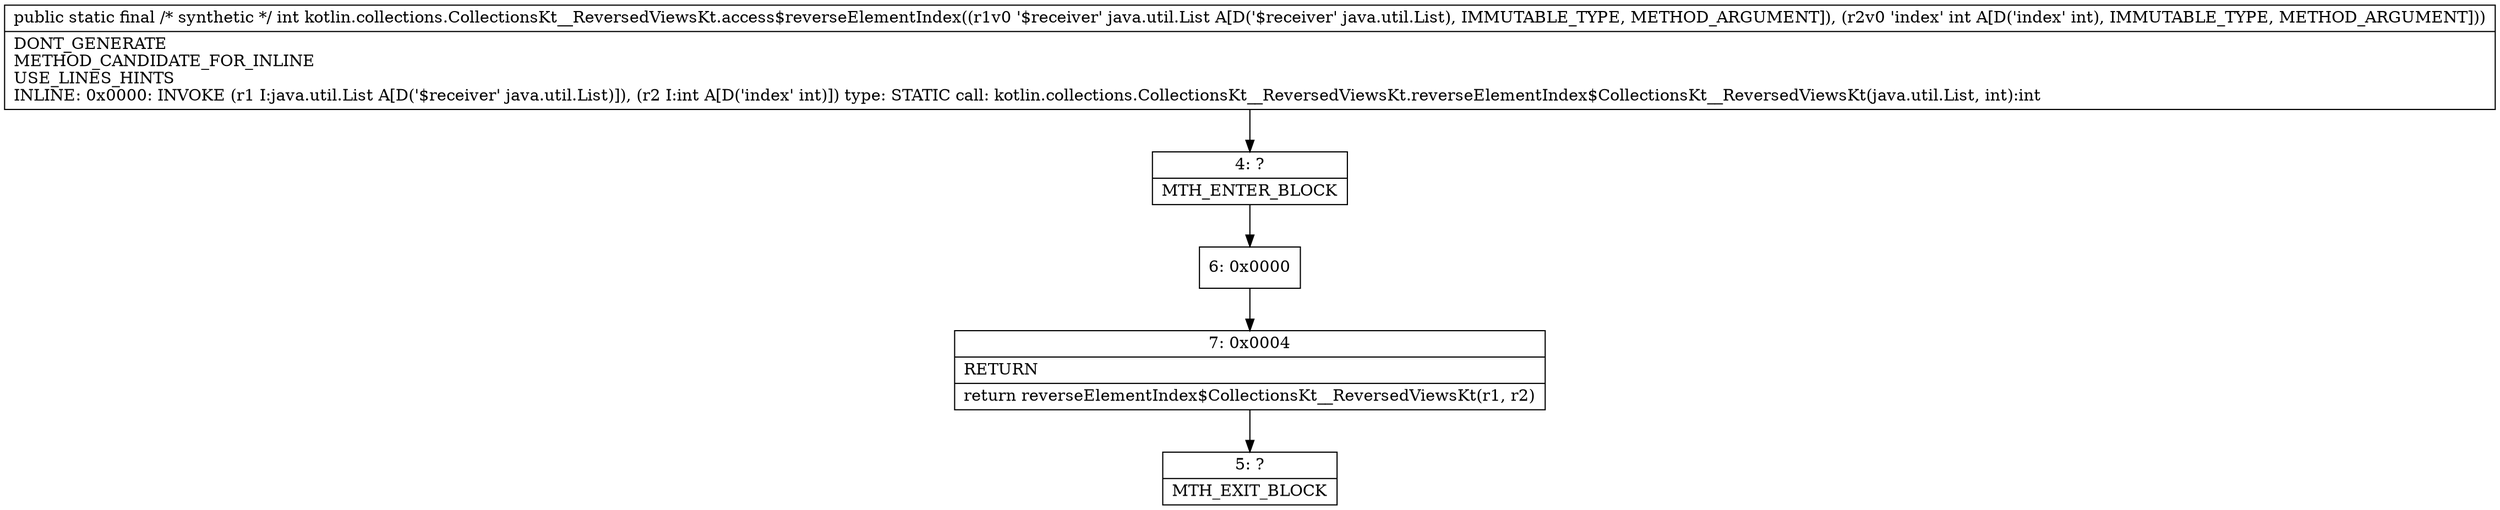 digraph "CFG forkotlin.collections.CollectionsKt__ReversedViewsKt.access$reverseElementIndex(Ljava\/util\/List;I)I" {
Node_4 [shape=record,label="{4\:\ ?|MTH_ENTER_BLOCK\l}"];
Node_6 [shape=record,label="{6\:\ 0x0000}"];
Node_7 [shape=record,label="{7\:\ 0x0004|RETURN\l|return reverseElementIndex$CollectionsKt__ReversedViewsKt(r1, r2)\l}"];
Node_5 [shape=record,label="{5\:\ ?|MTH_EXIT_BLOCK\l}"];
MethodNode[shape=record,label="{public static final \/* synthetic *\/ int kotlin.collections.CollectionsKt__ReversedViewsKt.access$reverseElementIndex((r1v0 '$receiver' java.util.List A[D('$receiver' java.util.List), IMMUTABLE_TYPE, METHOD_ARGUMENT]), (r2v0 'index' int A[D('index' int), IMMUTABLE_TYPE, METHOD_ARGUMENT]))  | DONT_GENERATE\lMETHOD_CANDIDATE_FOR_INLINE\lUSE_LINES_HINTS\lINLINE: 0x0000: INVOKE  (r1 I:java.util.List A[D('$receiver' java.util.List)]), (r2 I:int A[D('index' int)]) type: STATIC call: kotlin.collections.CollectionsKt__ReversedViewsKt.reverseElementIndex$CollectionsKt__ReversedViewsKt(java.util.List, int):int\l}"];
MethodNode -> Node_4;Node_4 -> Node_6;
Node_6 -> Node_7;
Node_7 -> Node_5;
}

